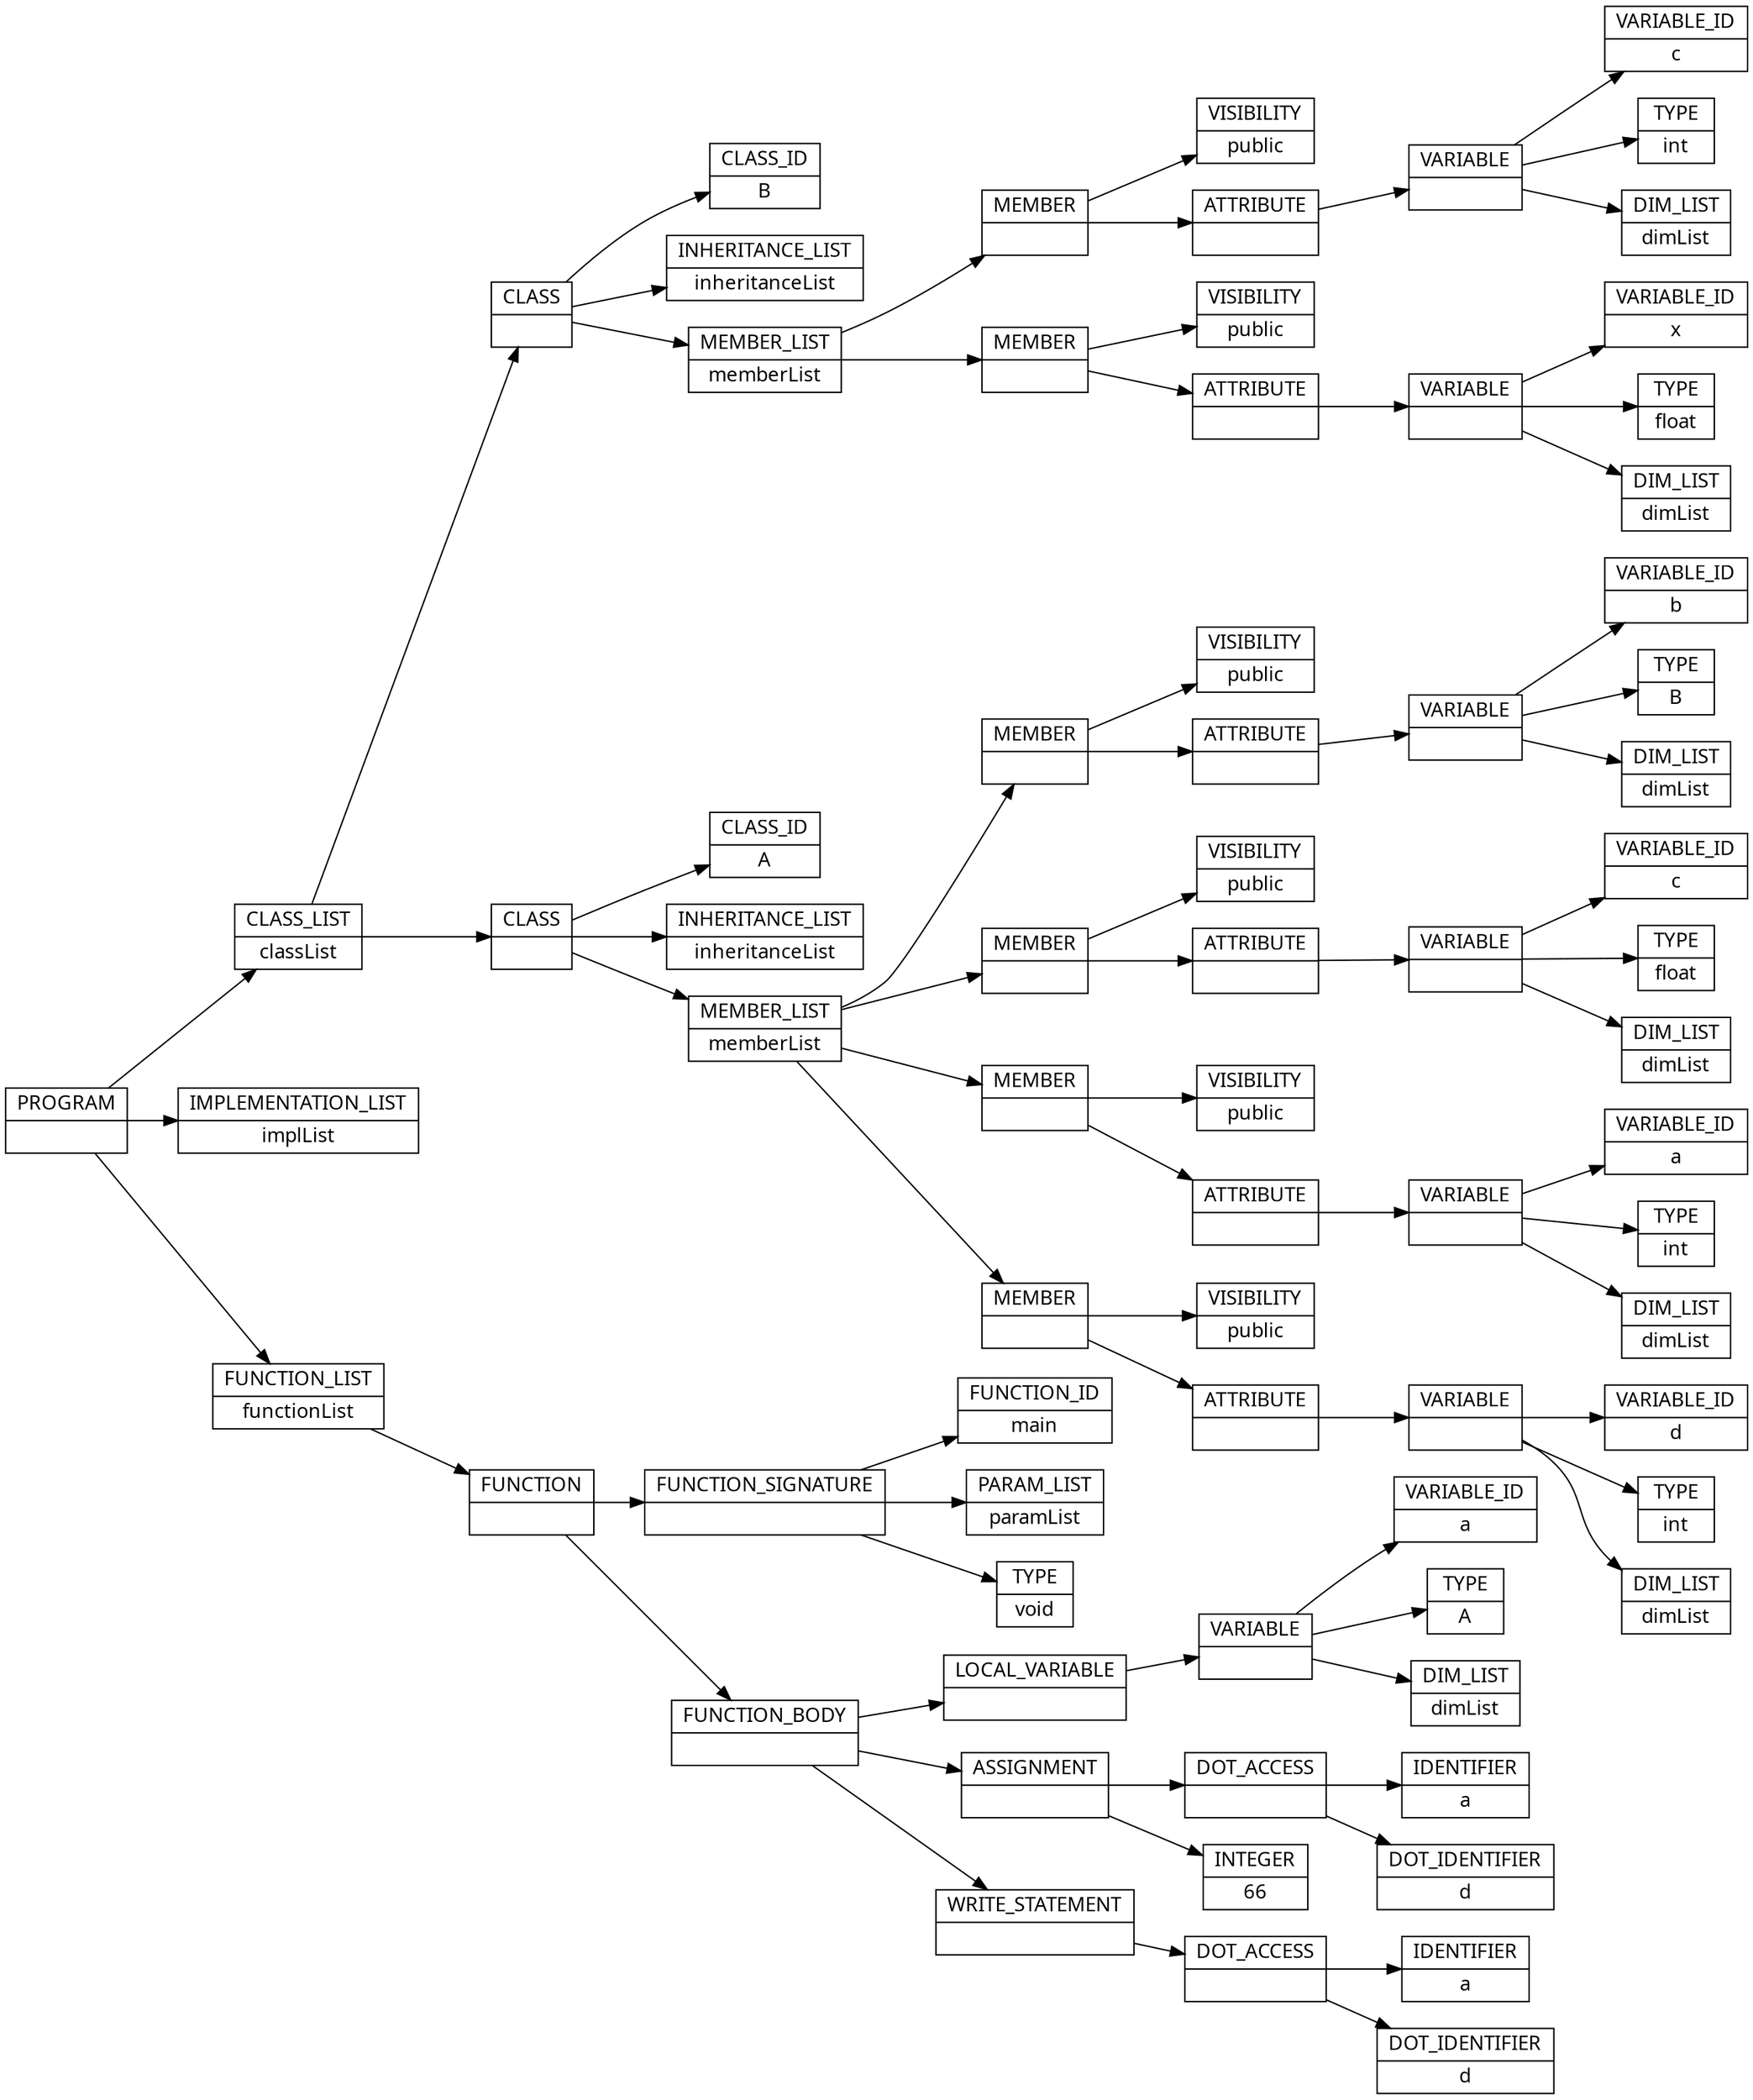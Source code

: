 digraph AST {
  node [shape=record];
    node [fontname=Sans];charset="UTF-8" splines=true splines=spline rankdir =LR
  node3 [label="PROGRAM |  "];
  node0 [label="CLASS_LIST | classList "];
  node23 [label="CLASS |  "];
  node4 [label="CLASS_ID | B "];
  node5 [label="INHERITANCE_LIST | inheritanceList "];
  node6 [label="MEMBER_LIST | memberList "];
  node14 [label="MEMBER |  "];
  node7 [label="VISIBILITY | public "];
  node13 [label="ATTRIBUTE |  "];
  node12 [label="VARIABLE |  "];
  node8 [label="VARIABLE_ID | c "];
  node9 [label="TYPE | int "];
  node10 [label="DIM_LIST | dimList "];
  node22 [label="MEMBER |  "];
  node15 [label="VISIBILITY | public "];
  node21 [label="ATTRIBUTE |  "];
  node20 [label="VARIABLE |  "];
  node16 [label="VARIABLE_ID | x "];
  node17 [label="TYPE | float "];
  node18 [label="DIM_LIST | dimList "];
  node59 [label="CLASS |  "];
  node24 [label="CLASS_ID | A "];
  node25 [label="INHERITANCE_LIST | inheritanceList "];
  node26 [label="MEMBER_LIST | memberList "];
  node34 [label="MEMBER |  "];
  node27 [label="VISIBILITY | public "];
  node33 [label="ATTRIBUTE |  "];
  node32 [label="VARIABLE |  "];
  node28 [label="VARIABLE_ID | b "];
  node29 [label="TYPE | B "];
  node30 [label="DIM_LIST | dimList "];
  node42 [label="MEMBER |  "];
  node35 [label="VISIBILITY | public "];
  node41 [label="ATTRIBUTE |  "];
  node40 [label="VARIABLE |  "];
  node36 [label="VARIABLE_ID | c "];
  node37 [label="TYPE | float "];
  node38 [label="DIM_LIST | dimList "];
  node50 [label="MEMBER |  "];
  node43 [label="VISIBILITY | public "];
  node49 [label="ATTRIBUTE |  "];
  node48 [label="VARIABLE |  "];
  node44 [label="VARIABLE_ID | a "];
  node45 [label="TYPE | int "];
  node46 [label="DIM_LIST | dimList "];
  node58 [label="MEMBER |  "];
  node51 [label="VISIBILITY | public "];
  node57 [label="ATTRIBUTE |  "];
  node56 [label="VARIABLE |  "];
  node52 [label="VARIABLE_ID | d "];
  node53 [label="TYPE | int "];
  node54 [label="DIM_LIST | dimList "];
  node1 [label="IMPLEMENTATION_LIST | implList "];
  node2 [label="FUNCTION_LIST | functionList "];
  node81 [label="FUNCTION |  "];
  node63 [label="FUNCTION_SIGNATURE |  "];
  node60 [label="FUNCTION_ID | main "];
  node61 [label="PARAM_LIST | paramList "];
  node62 [label="TYPE | void "];
  node64 [label="FUNCTION_BODY |  "];
  node70 [label="LOCAL_VARIABLE |  "];
  node69 [label="VARIABLE |  "];
  node65 [label="VARIABLE_ID | a "];
  node66 [label="TYPE | A "];
  node67 [label="DIM_LIST | dimList "];
  node76 [label="ASSIGNMENT |  "];
  node73 [label="DOT_ACCESS |  "];
  node71 [label="IDENTIFIER | a "];
  node72 [label="DOT_IDENTIFIER | d "];
  node75 [label="INTEGER | 66 "];
  node80 [label="WRITE_STATEMENT |  "];
  node79 [label="DOT_ACCESS |  "];
  node77 [label="IDENTIFIER | a "];
  node78 [label="DOT_IDENTIFIER | d "];
  node3 -> node0;
  node0 -> node23;
  node23 -> node4;
  node23 -> node5;
  node23 -> node6;
  node6 -> node14;
  node14 -> node7;
  node14 -> node13;
  node13 -> node12;
  node12 -> node8;
  node12 -> node9;
  node12 -> node10;
  node6 -> node22;
  node22 -> node15;
  node22 -> node21;
  node21 -> node20;
  node20 -> node16;
  node20 -> node17;
  node20 -> node18;
  node0 -> node59;
  node59 -> node24;
  node59 -> node25;
  node59 -> node26;
  node26 -> node34;
  node34 -> node27;
  node34 -> node33;
  node33 -> node32;
  node32 -> node28;
  node32 -> node29;
  node32 -> node30;
  node26 -> node42;
  node42 -> node35;
  node42 -> node41;
  node41 -> node40;
  node40 -> node36;
  node40 -> node37;
  node40 -> node38;
  node26 -> node50;
  node50 -> node43;
  node50 -> node49;
  node49 -> node48;
  node48 -> node44;
  node48 -> node45;
  node48 -> node46;
  node26 -> node58;
  node58 -> node51;
  node58 -> node57;
  node57 -> node56;
  node56 -> node52;
  node56 -> node53;
  node56 -> node54;
  node3 -> node1;
  node3 -> node2;
  node2 -> node81;
  node81 -> node63;
  node63 -> node60;
  node63 -> node61;
  node63 -> node62;
  node81 -> node64;
  node64 -> node70;
  node70 -> node69;
  node69 -> node65;
  node69 -> node66;
  node69 -> node67;
  node64 -> node76;
  node76 -> node73;
  node73 -> node71;
  node73 -> node72;
  node76 -> node75;
  node64 -> node80;
  node80 -> node79;
  node79 -> node77;
  node79 -> node78;
}
